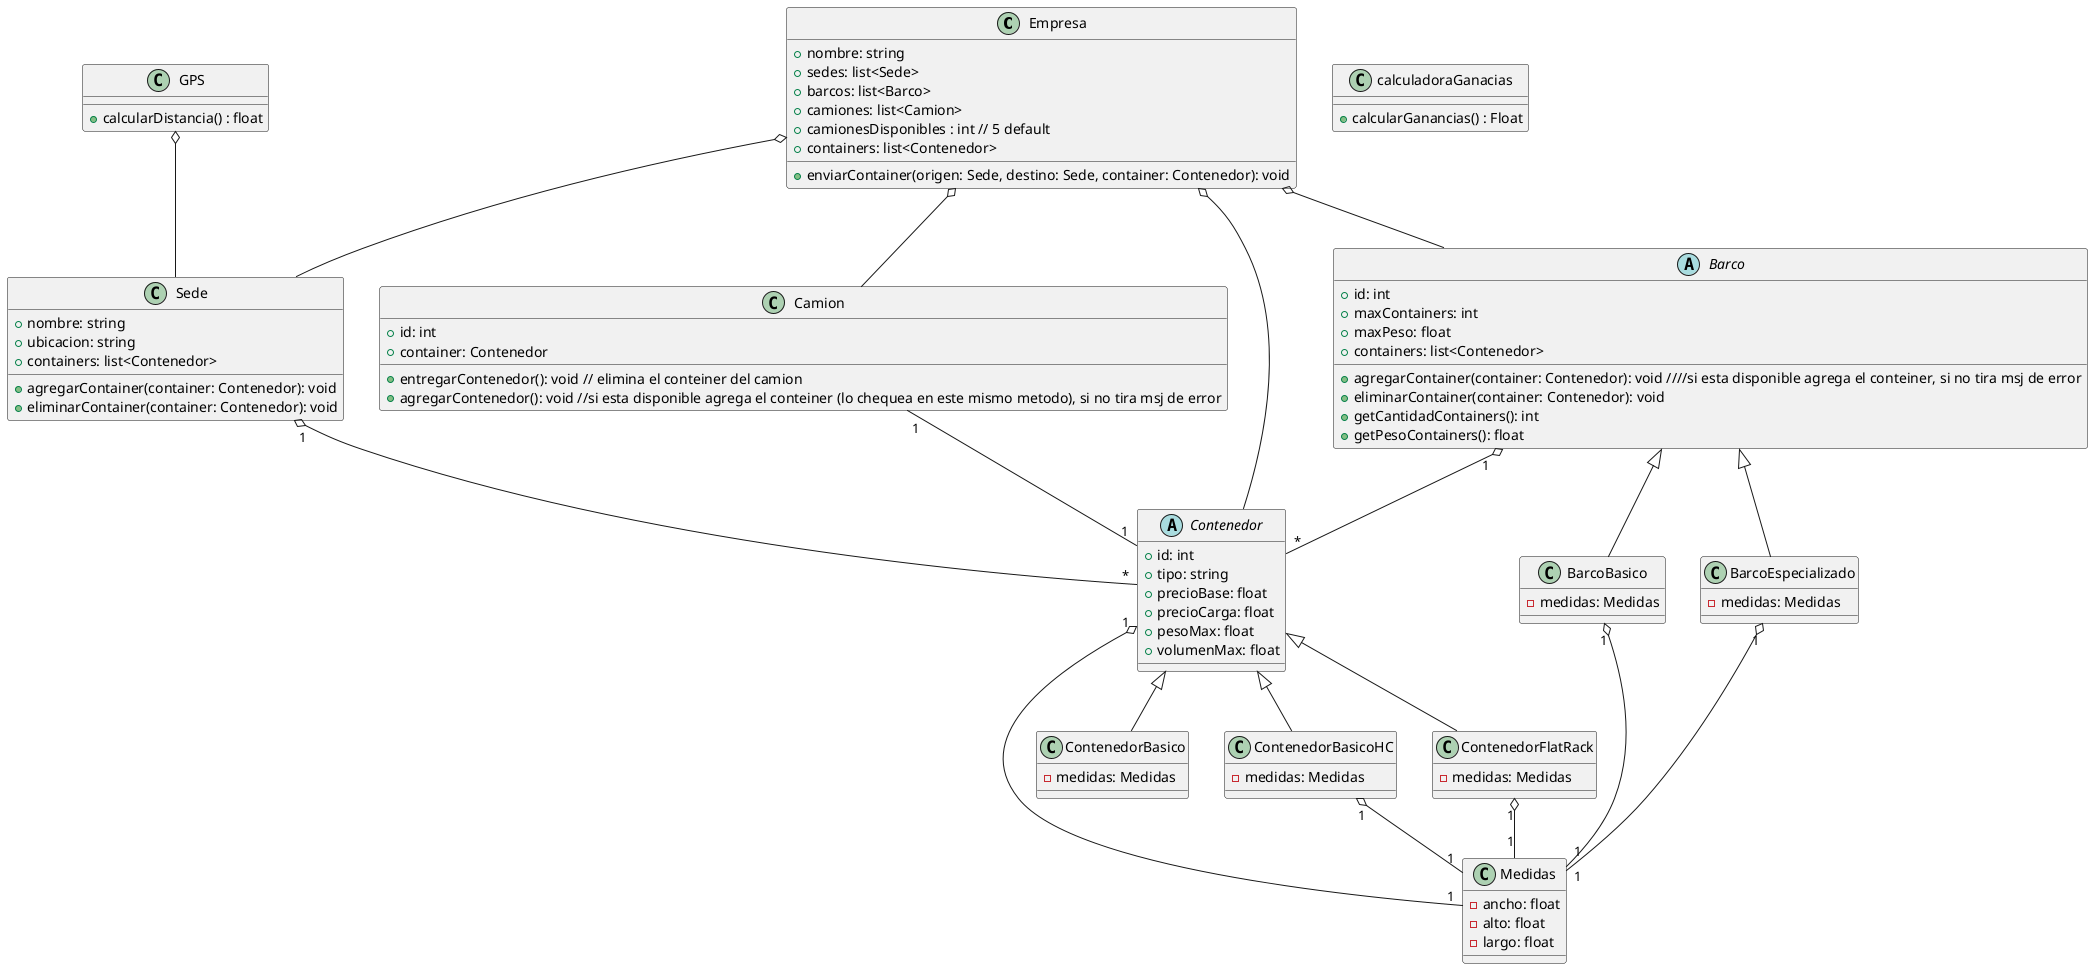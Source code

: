 @startuml
class Empresa {
    +nombre: string
    +sedes: list<Sede>
    +barcos: list<Barco>
    +camiones: list<Camion>
    +camionesDisponibles : int // 5 default
    +containers: list<Contenedor>
    +enviarContainer(origen: Sede, destino: Sede, container: Contenedor): void
}

class Sede {
    +nombre: string
    +ubicacion: string
    +containers: list<Contenedor>
    +agregarContainer(container: Contenedor): void
    +eliminarContainer(container: Contenedor): void
}

abstract class Barco {
    +id: int
    +maxContainers: int
    +maxPeso: float
    +containers: list<Contenedor>
    +agregarContainer(container: Contenedor): void ////si esta disponible agrega el conteiner, si no tira msj de error
    +eliminarContainer(container: Contenedor): void
    +getCantidadContainers(): int
    +getPesoContainers(): float
}

class BarcoBasico {
    -medidas: Medidas
}

class BarcoEspecializado {
    -medidas: Medidas
}

class Medidas {
    -ancho: float
    -alto: float
    -largo: float
}

class Camion {
    +id: int
    +container: Contenedor 
    +entregarContenedor(): void // elimina el conteiner del camion
    +agregarContenedor(): void //si esta disponible agrega el conteiner (lo chequea en este mismo metodo), si no tira msj de error
}

abstract class Contenedor {
    +id: int
    +tipo: string
    +precioBase: float
    +precioCarga: float
    +pesoMax: float
    +volumenMax: float
}

class ContenedorBasico {
    -medidas: Medidas
}

class ContenedorBasicoHC {
    -medidas: Medidas
}

class ContenedorFlatRack {
    -medidas: Medidas
}

class GPS {
    +calcularDistancia() : float
}

class calculadoraGanacias {
    +calcularGanancias() : Float
}

GPS o-- Sede
Empresa o-- Sede
Empresa o-- Barco
Empresa o-- Camion
Empresa o-- Contenedor

Sede "1" o-- "*" Contenedor

Barco <|-- BarcoBasico
Barco <|-- BarcoEspecializado

Barco "1" o-- "*" Contenedor

Camion "1" -- "1" Contenedor

Contenedor <|-- ContenedorBasico
Contenedor <|-- ContenedorBasicoHC
Contenedor <|-- ContenedorFlatRack

Contenedor "1" o-- "1" Medidas
BarcoBasico "1" o-- "1" Medidas
BarcoEspecializado "1" o-- "1" Medidas
ContenedorBasicoHC "1" o-- "1" Medidas
ContenedorFlatRack "1" o-- "1" Medidas
@enduml
